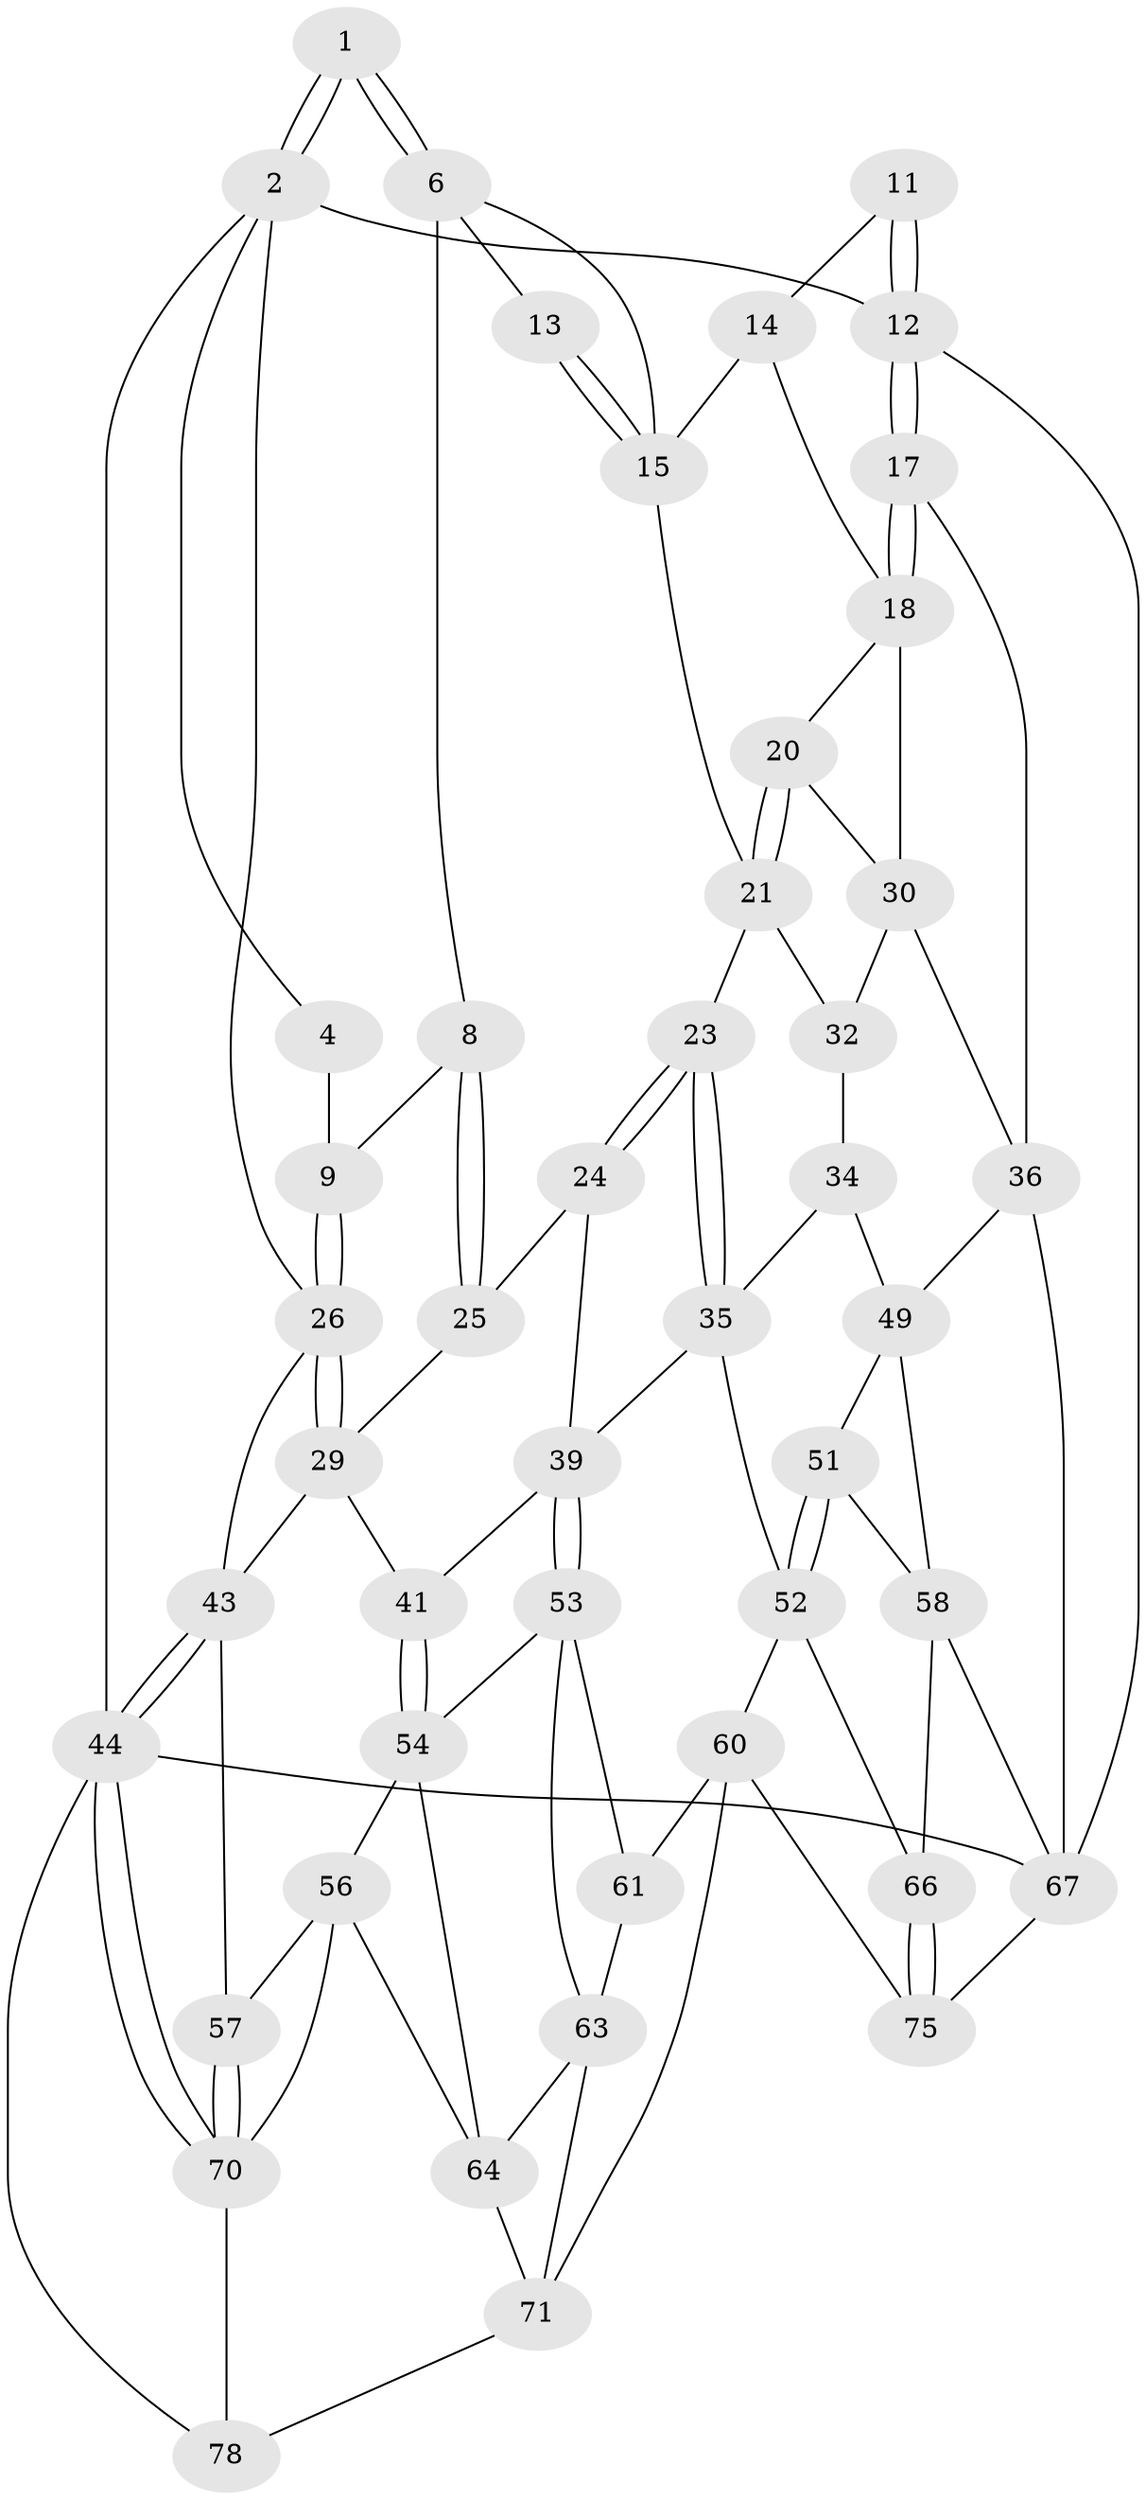 // Generated by graph-tools (version 1.1) at 2025/52/02/27/25 19:52:40]
// undirected, 47 vertices, 102 edges
graph export_dot {
graph [start="1"]
  node [color=gray90,style=filled];
  1 [pos="+0.29689928208380567+0"];
  2 [pos="+0+0",super="+3"];
  4 [pos="+0+0.12102987264937633",super="+5"];
  6 [pos="+0.4556298854737881+0",super="+7"];
  8 [pos="+0.41653103965693694+0.12433632800454554"];
  9 [pos="+0.22013580126911148+0.20186390323597375",super="+10"];
  11 [pos="+0.8529851306525483+0"];
  12 [pos="+1+0"];
  13 [pos="+0.6351031749734543+0"];
  14 [pos="+0.830565643122981+0.06280981389337888"];
  15 [pos="+0.6965154808162601+0.14098456536431572",super="+16"];
  17 [pos="+1+0.18780377886095326"];
  18 [pos="+1+0.20472302386189356",super="+19"];
  20 [pos="+0.8372776745132106+0.2629004291532018"];
  21 [pos="+0.7880116200326549+0.28716687761468074",super="+22"];
  23 [pos="+0.5588315648403792+0.3133410960630155"];
  24 [pos="+0.521026409045415+0.2959331993662436",super="+37"];
  25 [pos="+0.4384180794609515+0.17992163916376977",super="+28"];
  26 [pos="+0.15412812919905522+0.34002943893533694",super="+27"];
  29 [pos="+0.18907453607647576+0.40081642301570664",super="+42"];
  30 [pos="+0.891667368352735+0.28198699950233436",super="+31"];
  32 [pos="+0.9562197002299336+0.4750339577400285",super="+33"];
  34 [pos="+0.7157071246310658+0.5054006102678865",super="+47"];
  35 [pos="+0.6161692469907984+0.5240526906016161",super="+38"];
  36 [pos="+1+0.5533785634886014",super="+48"];
  39 [pos="+0.5191857102053431+0.6159366320299783",super="+40"];
  41 [pos="+0.2372491306531403+0.5396860143006684"];
  43 [pos="+0+0.5946500585855676",super="+46"];
  44 [pos="+0+1",super="+45"];
  49 [pos="+1+0.6592888121156639",super="+50"];
  51 [pos="+0.8072671598367823+0.7016810325775389"];
  52 [pos="+0.7735431791999399+0.771640392152076",super="+59"];
  53 [pos="+0.49999426957694443+0.6844317626849328",super="+62"];
  54 [pos="+0.28522168024443373+0.7034904148264107",super="+55"];
  56 [pos="+0.27678740374917676+0.7995903623502663",super="+73"];
  57 [pos="+0.1238776383432024+0.7839483714386732"];
  58 [pos="+1+0.6631895535661615",super="+65"];
  60 [pos="+0.6767641320509464+0.8807708114063191",super="+76"];
  61 [pos="+0.6032528736905682+0.8753853042759593"];
  63 [pos="+0.4805572582685775+0.7246349220703547",super="+69"];
  64 [pos="+0.40122168949401416+0.7777576013479278",super="+72"];
  66 [pos="+0.8051555455982676+0.8102509679758361"];
  67 [pos="+1+1",super="+68"];
  70 [pos="+0.12016458991520643+0.7905544994819643",super="+74"];
  71 [pos="+0.41409723863830833+1",super="+77"];
  75 [pos="+0.8615298595048525+1"];
  78 [pos="+0.071411466651815+1"];
  1 -- 2;
  1 -- 2;
  1 -- 6;
  1 -- 6;
  2 -- 12;
  2 -- 44;
  2 -- 26;
  2 -- 4;
  4 -- 9 [weight=2];
  6 -- 13;
  6 -- 8;
  6 -- 15;
  8 -- 9;
  8 -- 25;
  8 -- 25;
  9 -- 26;
  9 -- 26;
  11 -- 12;
  11 -- 12;
  11 -- 14;
  12 -- 17;
  12 -- 17;
  12 -- 67;
  13 -- 15;
  13 -- 15;
  14 -- 15;
  14 -- 18;
  15 -- 21;
  17 -- 18;
  17 -- 18;
  17 -- 36;
  18 -- 30;
  18 -- 20;
  20 -- 21;
  20 -- 21;
  20 -- 30;
  21 -- 32;
  21 -- 23;
  23 -- 24;
  23 -- 24;
  23 -- 35;
  23 -- 35;
  24 -- 25 [weight=2];
  24 -- 39;
  25 -- 29;
  26 -- 29;
  26 -- 29;
  26 -- 43;
  29 -- 41;
  29 -- 43;
  30 -- 32;
  30 -- 36;
  32 -- 34 [weight=2];
  34 -- 35;
  34 -- 49;
  35 -- 52;
  35 -- 39;
  36 -- 49;
  36 -- 67;
  39 -- 53;
  39 -- 53;
  39 -- 41;
  41 -- 54;
  41 -- 54;
  43 -- 44;
  43 -- 44;
  43 -- 57;
  44 -- 70;
  44 -- 70;
  44 -- 67;
  44 -- 78;
  49 -- 58;
  49 -- 51;
  51 -- 52;
  51 -- 52;
  51 -- 58;
  52 -- 66;
  52 -- 60;
  53 -- 54;
  53 -- 61;
  53 -- 63;
  54 -- 56;
  54 -- 64;
  56 -- 57;
  56 -- 64;
  56 -- 70;
  57 -- 70;
  57 -- 70;
  58 -- 67;
  58 -- 66;
  60 -- 61;
  60 -- 75;
  60 -- 71;
  61 -- 63;
  63 -- 64;
  63 -- 71;
  64 -- 71;
  66 -- 75;
  66 -- 75;
  67 -- 75;
  70 -- 78;
  71 -- 78;
}
